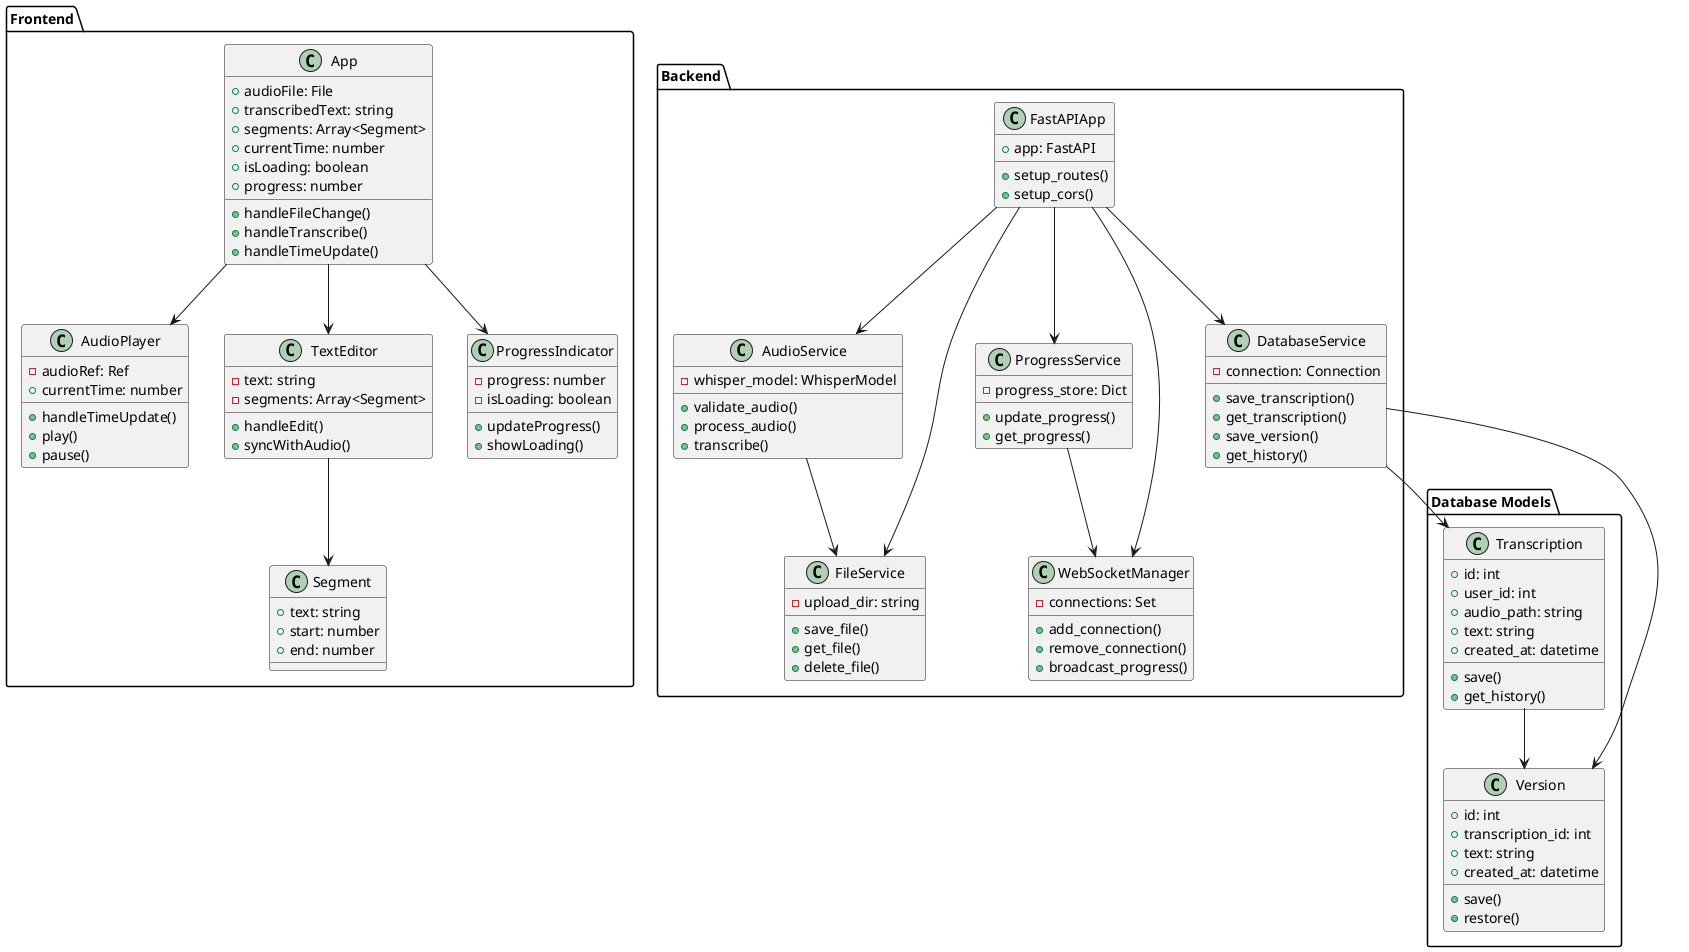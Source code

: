 @startuml VoiseToText Class Diagram

' Frontend Classes
package "Frontend" {
  class App {
    +audioFile: File
    +transcribedText: string
    +segments: Array<Segment>
    +currentTime: number
    +isLoading: boolean
    +progress: number
    +handleFileChange()
    +handleTranscribe()
    +handleTimeUpdate()
  }

  class AudioPlayer {
    -audioRef: Ref
    +currentTime: number
    +handleTimeUpdate()
    +play()
    +pause()
  }

  class TextEditor {
    -text: string
    -segments: Array<Segment>
    +handleEdit()
    +syncWithAudio()
  }

  class ProgressIndicator {
    -progress: number
    -isLoading: boolean
    +updateProgress()
    +showLoading()
  }

  class Segment {
    +text: string
    +start: number
    +end: number
  }
}

' Backend Classes
package "Backend" {
  class FastAPIApp {
    +app: FastAPI
    +setup_routes()
    +setup_cors()
  }

  class AudioService {
    -whisper_model: WhisperModel
    +validate_audio()
    +process_audio()
    +transcribe()
  }

  class FileService {
    -upload_dir: string
    +save_file()
    +get_file()
    +delete_file()
  }

  class ProgressService {
    -progress_store: Dict
    +update_progress()
    +get_progress()
  }

  class DatabaseService {
    -connection: Connection
    +save_transcription()
    +get_transcription()
    +save_version()
    +get_history()
  }

  class WebSocketManager {
    -connections: Set
    +add_connection()
    +remove_connection()
    +broadcast_progress()
  }
}

' Database Models
package "Database Models" {
  class Transcription {
    +id: int
    +user_id: int
    +audio_path: string
    +text: string
    +created_at: datetime
    +save()
    +get_history()
  }

  class Version {
    +id: int
    +transcription_id: int
    +text: string
    +created_at: datetime
    +save()
    +restore()
  }
}

' Relationships
App --> AudioPlayer
App --> TextEditor
App --> ProgressIndicator
TextEditor --> Segment

FastAPIApp --> AudioService
FastAPIApp --> FileService
FastAPIApp --> ProgressService
FastAPIApp --> DatabaseService
FastAPIApp --> WebSocketManager

AudioService --> FileService
ProgressService --> WebSocketManager
DatabaseService --> Transcription
DatabaseService --> Version

Transcription --> Version

@enduml 